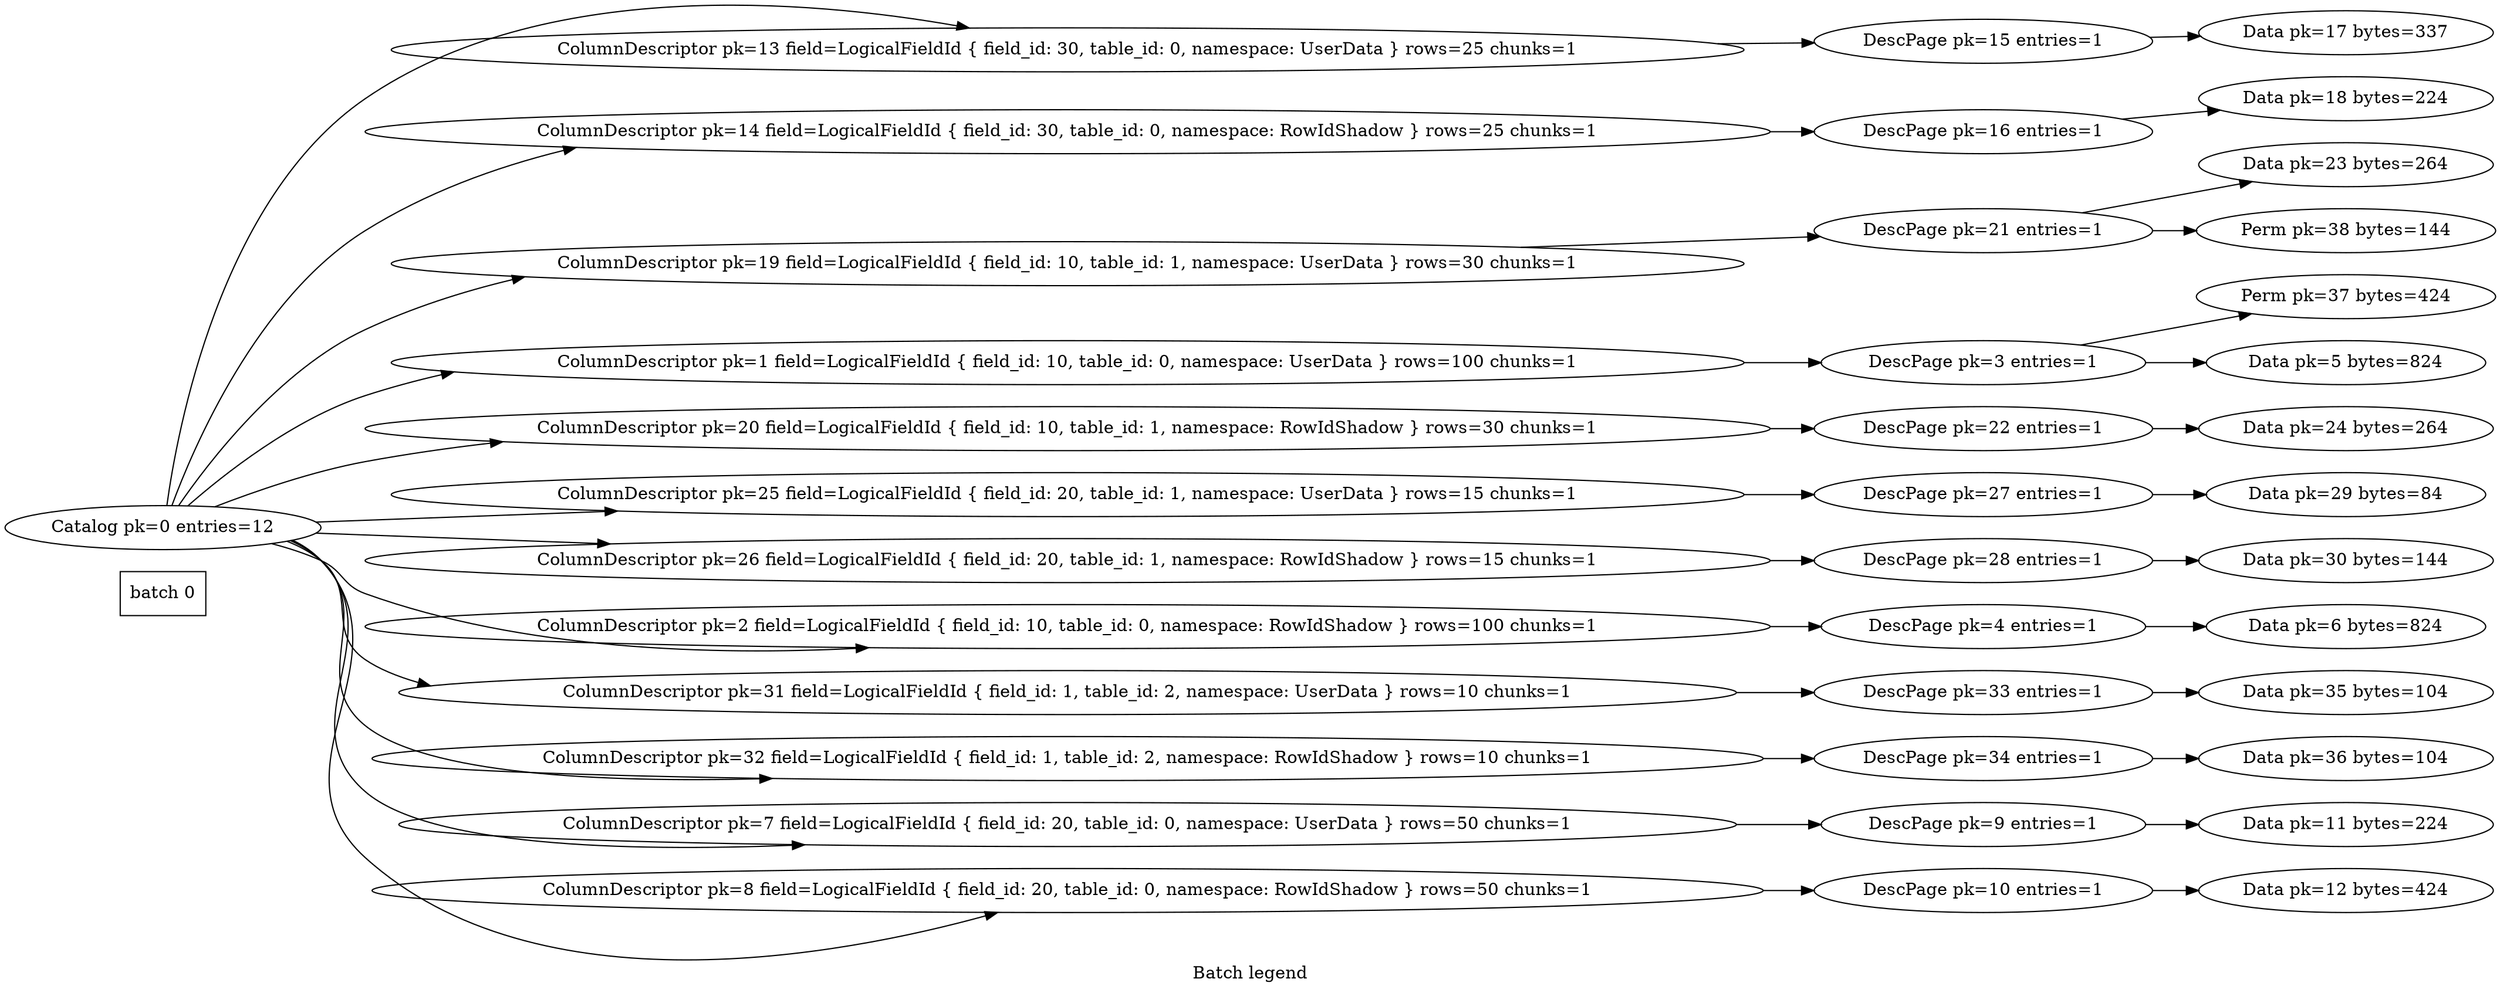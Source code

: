 digraph storage {
    l0 [label="batch 0" shape=box style=filled fillcolor=white];
    label="Batch legend";
  n0 -> n13;
  n0 -> n14;
  n0 -> n19;
  n0 -> n1;
  n0 -> n20;
  n0 -> n25;
  n0 -> n26;
  n0 -> n2;
  n0 -> n31;
  n0 -> n32;
  n0 -> n7;
  n0 -> n8;
  n0 [label="Catalog pk=0 entries=12" style=filled fillcolor=white];
  n1 -> n3;
  n1 [label="ColumnDescriptor pk=1 field=LogicalFieldId { field_id: 10, table_id: 0, namespace: UserData } rows=100 chunks=1" style=filled fillcolor=white];
  n10 -> n12;
  n10 [label="DescPage pk=10 entries=1" style=filled fillcolor=white];
  n11 [label="Data pk=11 bytes=224" style=filled fillcolor=white];
  n12 [label="Data pk=12 bytes=424" style=filled fillcolor=white];
  n13 -> n15;
  n13 [label="ColumnDescriptor pk=13 field=LogicalFieldId { field_id: 30, table_id: 0, namespace: UserData } rows=25 chunks=1" style=filled fillcolor=white];
  n14 -> n16;
  n14 [label="ColumnDescriptor pk=14 field=LogicalFieldId { field_id: 30, table_id: 0, namespace: RowIdShadow } rows=25 chunks=1" style=filled fillcolor=white];
  n15 -> n17;
  n15 [label="DescPage pk=15 entries=1" style=filled fillcolor=white];
  n16 -> n18;
  n16 [label="DescPage pk=16 entries=1" style=filled fillcolor=white];
  n17 [label="Data pk=17 bytes=337" style=filled fillcolor=white];
  n18 [label="Data pk=18 bytes=224" style=filled fillcolor=white];
  n19 -> n21;
  n19 [label="ColumnDescriptor pk=19 field=LogicalFieldId { field_id: 10, table_id: 1, namespace: UserData } rows=30 chunks=1" style=filled fillcolor=white];
  n2 -> n4;
  n2 [label="ColumnDescriptor pk=2 field=LogicalFieldId { field_id: 10, table_id: 0, namespace: RowIdShadow } rows=100 chunks=1" style=filled fillcolor=white];
  n20 -> n22;
  n20 [label="ColumnDescriptor pk=20 field=LogicalFieldId { field_id: 10, table_id: 1, namespace: RowIdShadow } rows=30 chunks=1" style=filled fillcolor=white];
  n21 -> n23;
  n21 -> n38;
  n21 [label="DescPage pk=21 entries=1" style=filled fillcolor=white];
  n22 -> n24;
  n22 [label="DescPage pk=22 entries=1" style=filled fillcolor=white];
  n23 [label="Data pk=23 bytes=264" style=filled fillcolor=white];
  n24 [label="Data pk=24 bytes=264" style=filled fillcolor=white];
  n25 -> n27;
  n25 [label="ColumnDescriptor pk=25 field=LogicalFieldId { field_id: 20, table_id: 1, namespace: UserData } rows=15 chunks=1" style=filled fillcolor=white];
  n26 -> n28;
  n26 [label="ColumnDescriptor pk=26 field=LogicalFieldId { field_id: 20, table_id: 1, namespace: RowIdShadow } rows=15 chunks=1" style=filled fillcolor=white];
  n27 -> n29;
  n27 [label="DescPage pk=27 entries=1" style=filled fillcolor=white];
  n28 -> n30;
  n28 [label="DescPage pk=28 entries=1" style=filled fillcolor=white];
  n29 [label="Data pk=29 bytes=84" style=filled fillcolor=white];
  n3 -> n37;
  n3 -> n5;
  n3 [label="DescPage pk=3 entries=1" style=filled fillcolor=white];
  n30 [label="Data pk=30 bytes=144" style=filled fillcolor=white];
  n31 -> n33;
  n31 [label="ColumnDescriptor pk=31 field=LogicalFieldId { field_id: 1, table_id: 2, namespace: UserData } rows=10 chunks=1" style=filled fillcolor=white];
  n32 -> n34;
  n32 [label="ColumnDescriptor pk=32 field=LogicalFieldId { field_id: 1, table_id: 2, namespace: RowIdShadow } rows=10 chunks=1" style=filled fillcolor=white];
  n33 -> n35;
  n33 [label="DescPage pk=33 entries=1" style=filled fillcolor=white];
  n34 -> n36;
  n34 [label="DescPage pk=34 entries=1" style=filled fillcolor=white];
  n35 [label="Data pk=35 bytes=104" style=filled fillcolor=white];
  n36 [label="Data pk=36 bytes=104" style=filled fillcolor=white];
  n37 [label="Perm pk=37 bytes=424" style=filled fillcolor=white];
  n38 [label="Perm pk=38 bytes=144" style=filled fillcolor=white];
  n4 -> n6;
  n4 [label="DescPage pk=4 entries=1" style=filled fillcolor=white];
  n5 [label="Data pk=5 bytes=824" style=filled fillcolor=white];
  n6 [label="Data pk=6 bytes=824" style=filled fillcolor=white];
  n7 -> n9;
  n7 [label="ColumnDescriptor pk=7 field=LogicalFieldId { field_id: 20, table_id: 0, namespace: UserData } rows=50 chunks=1" style=filled fillcolor=white];
  n8 -> n10;
  n8 [label="ColumnDescriptor pk=8 field=LogicalFieldId { field_id: 20, table_id: 0, namespace: RowIdShadow } rows=50 chunks=1" style=filled fillcolor=white];
  n9 -> n11;
  n9 [label="DescPage pk=9 entries=1" style=filled fillcolor=white];
  node [shape=box, fontname="monospace"];
  rankdir=LR;
  subgraph cluster_legend {
  }
}
